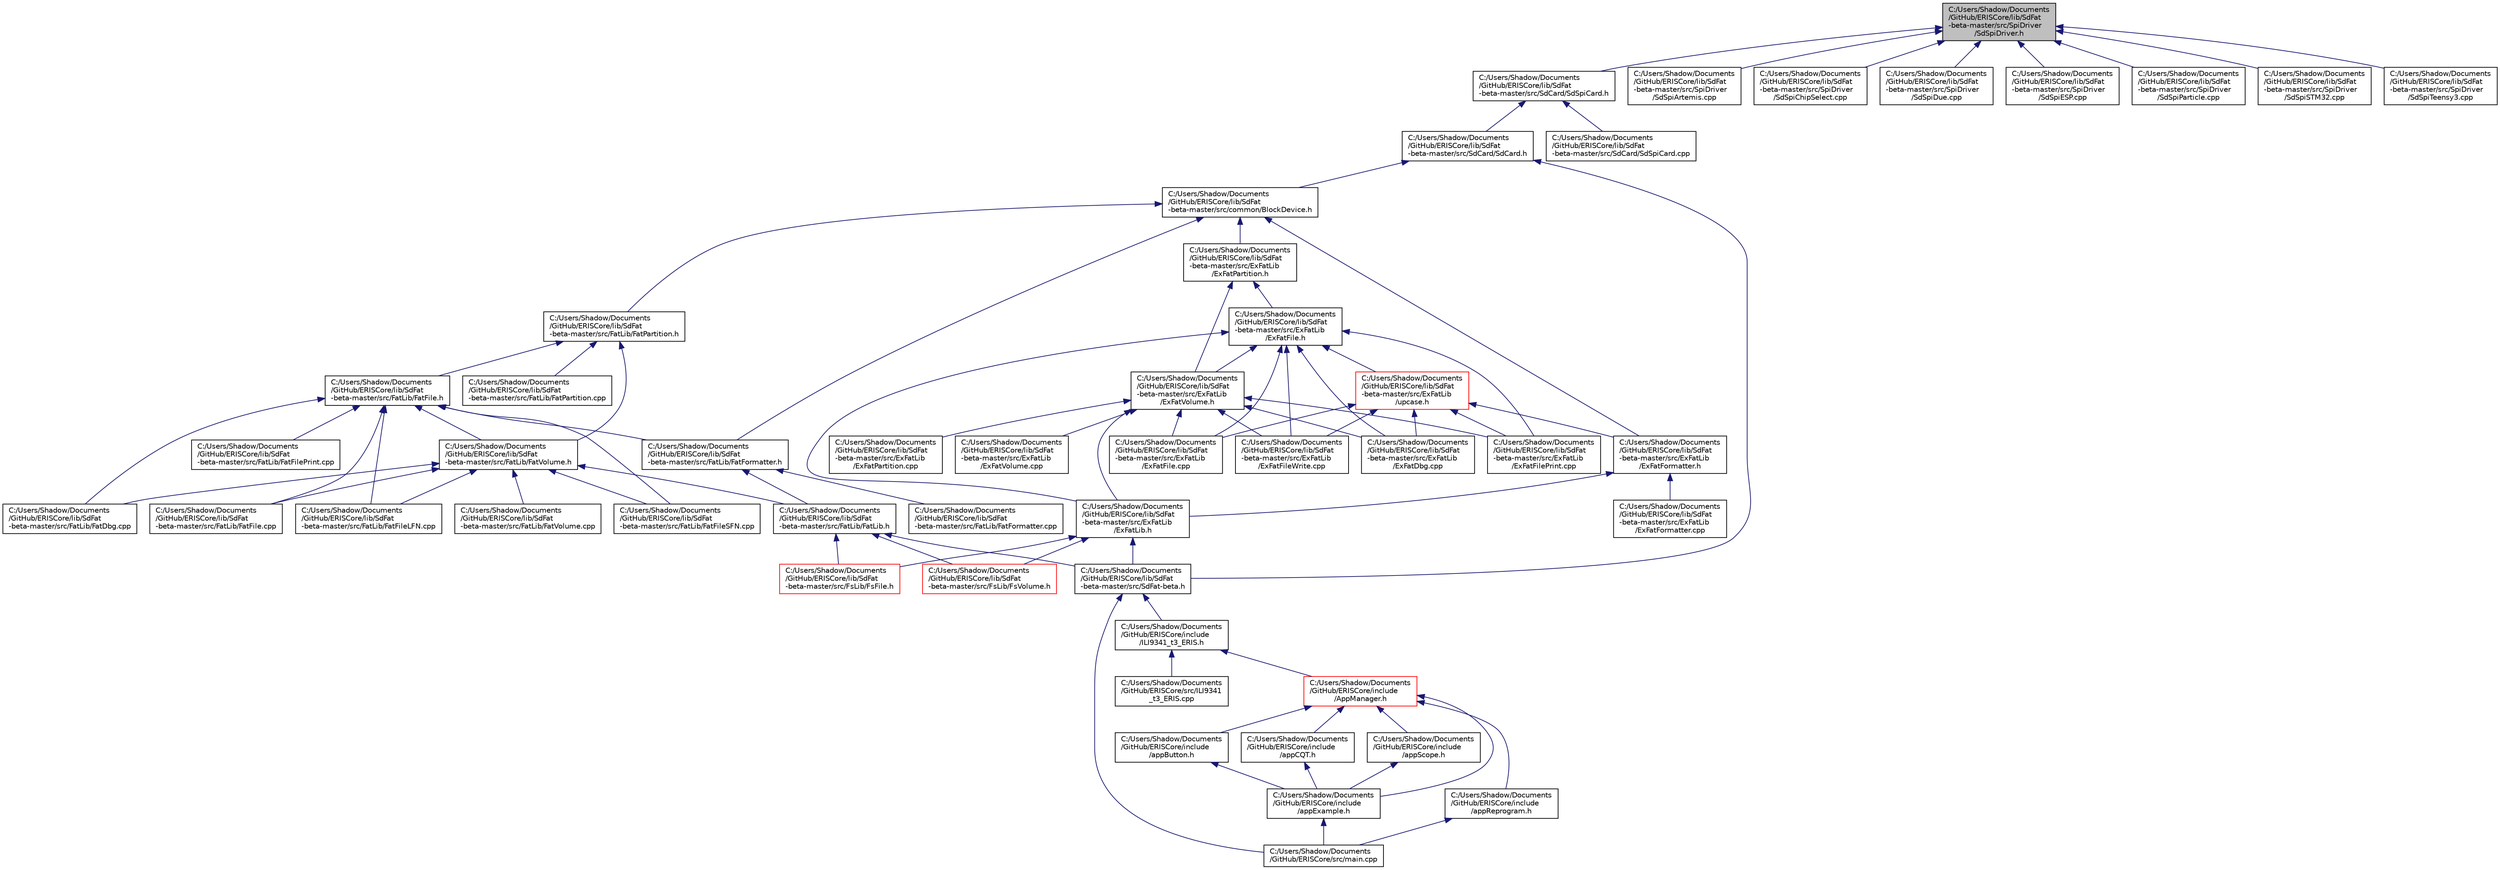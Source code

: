 digraph "C:/Users/Shadow/Documents/GitHub/ERISCore/lib/SdFat-beta-master/src/SpiDriver/SdSpiDriver.h"
{
 // LATEX_PDF_SIZE
  edge [fontname="Helvetica",fontsize="10",labelfontname="Helvetica",labelfontsize="10"];
  node [fontname="Helvetica",fontsize="10",shape=record];
  Node1 [label="C:/Users/Shadow/Documents\l/GitHub/ERISCore/lib/SdFat\l-beta-master/src/SpiDriver\l/SdSpiDriver.h",height=0.2,width=0.4,color="black", fillcolor="grey75", style="filled", fontcolor="black",tooltip="SpiDriver classes."];
  Node1 -> Node2 [dir="back",color="midnightblue",fontsize="10",style="solid",fontname="Helvetica"];
  Node2 [label="C:/Users/Shadow/Documents\l/GitHub/ERISCore/lib/SdFat\l-beta-master/src/SdCard/SdSpiCard.h",height=0.2,width=0.4,color="black", fillcolor="white", style="filled",URL="$_sd_spi_card_8h.html",tooltip="SdSpiCard class for V2 SD/SDHC cards."];
  Node2 -> Node3 [dir="back",color="midnightblue",fontsize="10",style="solid",fontname="Helvetica"];
  Node3 [label="C:/Users/Shadow/Documents\l/GitHub/ERISCore/lib/SdFat\l-beta-master/src/SdCard/SdCard.h",height=0.2,width=0.4,color="black", fillcolor="white", style="filled",URL="$_sd_card_8h.html",tooltip=" "];
  Node3 -> Node4 [dir="back",color="midnightblue",fontsize="10",style="solid",fontname="Helvetica"];
  Node4 [label="C:/Users/Shadow/Documents\l/GitHub/ERISCore/lib/SdFat\l-beta-master/src/common/BlockDevice.h",height=0.2,width=0.4,color="black", fillcolor="white", style="filled",URL="$_block_device_8h.html",tooltip=" "];
  Node4 -> Node5 [dir="back",color="midnightblue",fontsize="10",style="solid",fontname="Helvetica"];
  Node5 [label="C:/Users/Shadow/Documents\l/GitHub/ERISCore/lib/SdFat\l-beta-master/src/ExFatLib\l/ExFatFormatter.h",height=0.2,width=0.4,color="black", fillcolor="white", style="filled",URL="$_ex_fat_formatter_8h.html",tooltip=" "];
  Node5 -> Node6 [dir="back",color="midnightblue",fontsize="10",style="solid",fontname="Helvetica"];
  Node6 [label="C:/Users/Shadow/Documents\l/GitHub/ERISCore/lib/SdFat\l-beta-master/src/ExFatLib\l/ExFatFormatter.cpp",height=0.2,width=0.4,color="black", fillcolor="white", style="filled",URL="$_ex_fat_formatter_8cpp.html",tooltip=" "];
  Node5 -> Node7 [dir="back",color="midnightblue",fontsize="10",style="solid",fontname="Helvetica"];
  Node7 [label="C:/Users/Shadow/Documents\l/GitHub/ERISCore/lib/SdFat\l-beta-master/src/ExFatLib\l/ExFatLib.h",height=0.2,width=0.4,color="black", fillcolor="white", style="filled",URL="$_ex_fat_lib_8h.html",tooltip=" "];
  Node7 -> Node8 [dir="back",color="midnightblue",fontsize="10",style="solid",fontname="Helvetica"];
  Node8 [label="C:/Users/Shadow/Documents\l/GitHub/ERISCore/lib/SdFat\l-beta-master/src/FsLib/FsFile.h",height=0.2,width=0.4,color="red", fillcolor="white", style="filled",URL="$_fs_file_8h.html",tooltip="FsBaseFile include file."];
  Node7 -> Node37 [dir="back",color="midnightblue",fontsize="10",style="solid",fontname="Helvetica"];
  Node37 [label="C:/Users/Shadow/Documents\l/GitHub/ERISCore/lib/SdFat\l-beta-master/src/FsLib/FsVolume.h",height=0.2,width=0.4,color="red", fillcolor="white", style="filled",URL="$_fs_volume_8h.html",tooltip="FsVolume include file."];
  Node7 -> Node18 [dir="back",color="midnightblue",fontsize="10",style="solid",fontname="Helvetica"];
  Node18 [label="C:/Users/Shadow/Documents\l/GitHub/ERISCore/lib/SdFat\l-beta-master/src/SdFat-beta.h",height=0.2,width=0.4,color="black", fillcolor="white", style="filled",URL="$_sd_fat-beta_8h.html",tooltip="main SdFs include file."];
  Node18 -> Node19 [dir="back",color="midnightblue",fontsize="10",style="solid",fontname="Helvetica"];
  Node19 [label="C:/Users/Shadow/Documents\l/GitHub/ERISCore/include\l/ILI9341_t3_ERIS.h",height=0.2,width=0.4,color="black", fillcolor="white", style="filled",URL="$_i_l_i9341__t3___e_r_i_s_8h.html",tooltip=" "];
  Node19 -> Node20 [dir="back",color="midnightblue",fontsize="10",style="solid",fontname="Helvetica"];
  Node20 [label="C:/Users/Shadow/Documents\l/GitHub/ERISCore/include\l/AppManager.h",height=0.2,width=0.4,color="red", fillcolor="white", style="filled",URL="$_app_manager_8h.html",tooltip=" "];
  Node20 -> Node21 [dir="back",color="midnightblue",fontsize="10",style="solid",fontname="Helvetica"];
  Node21 [label="C:/Users/Shadow/Documents\l/GitHub/ERISCore/include\l/appButton.h",height=0.2,width=0.4,color="black", fillcolor="white", style="filled",URL="$app_button_8h.html",tooltip=" "];
  Node21 -> Node22 [dir="back",color="midnightblue",fontsize="10",style="solid",fontname="Helvetica"];
  Node22 [label="C:/Users/Shadow/Documents\l/GitHub/ERISCore/include\l/appExample.h",height=0.2,width=0.4,color="black", fillcolor="white", style="filled",URL="$app_example_8h.html",tooltip=" "];
  Node22 -> Node23 [dir="back",color="midnightblue",fontsize="10",style="solid",fontname="Helvetica"];
  Node23 [label="C:/Users/Shadow/Documents\l/GitHub/ERISCore/src/main.cpp",height=0.2,width=0.4,color="black", fillcolor="white", style="filled",URL="$main_8cpp.html",tooltip=" "];
  Node20 -> Node24 [dir="back",color="midnightblue",fontsize="10",style="solid",fontname="Helvetica"];
  Node24 [label="C:/Users/Shadow/Documents\l/GitHub/ERISCore/include\l/appCQT.h",height=0.2,width=0.4,color="black", fillcolor="white", style="filled",URL="$app_c_q_t_8h.html",tooltip=" "];
  Node24 -> Node22 [dir="back",color="midnightblue",fontsize="10",style="solid",fontname="Helvetica"];
  Node20 -> Node22 [dir="back",color="midnightblue",fontsize="10",style="solid",fontname="Helvetica"];
  Node20 -> Node25 [dir="back",color="midnightblue",fontsize="10",style="solid",fontname="Helvetica"];
  Node25 [label="C:/Users/Shadow/Documents\l/GitHub/ERISCore/include\l/appReprogram.h",height=0.2,width=0.4,color="black", fillcolor="white", style="filled",URL="$app_reprogram_8h.html",tooltip=" "];
  Node25 -> Node23 [dir="back",color="midnightblue",fontsize="10",style="solid",fontname="Helvetica"];
  Node20 -> Node26 [dir="back",color="midnightblue",fontsize="10",style="solid",fontname="Helvetica"];
  Node26 [label="C:/Users/Shadow/Documents\l/GitHub/ERISCore/include\l/appScope.h",height=0.2,width=0.4,color="black", fillcolor="white", style="filled",URL="$app_scope_8h.html",tooltip=" "];
  Node26 -> Node22 [dir="back",color="midnightblue",fontsize="10",style="solid",fontname="Helvetica"];
  Node19 -> Node29 [dir="back",color="midnightblue",fontsize="10",style="solid",fontname="Helvetica"];
  Node29 [label="C:/Users/Shadow/Documents\l/GitHub/ERISCore/src/ILI9341\l_t3_ERIS.cpp",height=0.2,width=0.4,color="black", fillcolor="white", style="filled",URL="$_i_l_i9341__t3___e_r_i_s_8cpp.html",tooltip=" "];
  Node18 -> Node23 [dir="back",color="midnightblue",fontsize="10",style="solid",fontname="Helvetica"];
  Node4 -> Node38 [dir="back",color="midnightblue",fontsize="10",style="solid",fontname="Helvetica"];
  Node38 [label="C:/Users/Shadow/Documents\l/GitHub/ERISCore/lib/SdFat\l-beta-master/src/ExFatLib\l/ExFatPartition.h",height=0.2,width=0.4,color="black", fillcolor="white", style="filled",URL="$_ex_fat_partition_8h.html",tooltip="ExFatPartition include file."];
  Node38 -> Node39 [dir="back",color="midnightblue",fontsize="10",style="solid",fontname="Helvetica"];
  Node39 [label="C:/Users/Shadow/Documents\l/GitHub/ERISCore/lib/SdFat\l-beta-master/src/ExFatLib\l/ExFatFile.h",height=0.2,width=0.4,color="black", fillcolor="white", style="filled",URL="$_ex_fat_file_8h.html",tooltip="ExFatFile class."];
  Node39 -> Node40 [dir="back",color="midnightblue",fontsize="10",style="solid",fontname="Helvetica"];
  Node40 [label="C:/Users/Shadow/Documents\l/GitHub/ERISCore/lib/SdFat\l-beta-master/src/ExFatLib\l/ExFatDbg.cpp",height=0.2,width=0.4,color="black", fillcolor="white", style="filled",URL="$_ex_fat_dbg_8cpp.html",tooltip=" "];
  Node39 -> Node41 [dir="back",color="midnightblue",fontsize="10",style="solid",fontname="Helvetica"];
  Node41 [label="C:/Users/Shadow/Documents\l/GitHub/ERISCore/lib/SdFat\l-beta-master/src/ExFatLib\l/ExFatFile.cpp",height=0.2,width=0.4,color="black", fillcolor="white", style="filled",URL="$_ex_fat_file_8cpp.html",tooltip=" "];
  Node39 -> Node42 [dir="back",color="midnightblue",fontsize="10",style="solid",fontname="Helvetica"];
  Node42 [label="C:/Users/Shadow/Documents\l/GitHub/ERISCore/lib/SdFat\l-beta-master/src/ExFatLib\l/ExFatFilePrint.cpp",height=0.2,width=0.4,color="black", fillcolor="white", style="filled",URL="$_ex_fat_file_print_8cpp.html",tooltip=" "];
  Node39 -> Node43 [dir="back",color="midnightblue",fontsize="10",style="solid",fontname="Helvetica"];
  Node43 [label="C:/Users/Shadow/Documents\l/GitHub/ERISCore/lib/SdFat\l-beta-master/src/ExFatLib\l/ExFatFileWrite.cpp",height=0.2,width=0.4,color="black", fillcolor="white", style="filled",URL="$_ex_fat_file_write_8cpp.html",tooltip=" "];
  Node39 -> Node7 [dir="back",color="midnightblue",fontsize="10",style="solid",fontname="Helvetica"];
  Node39 -> Node44 [dir="back",color="midnightblue",fontsize="10",style="solid",fontname="Helvetica"];
  Node44 [label="C:/Users/Shadow/Documents\l/GitHub/ERISCore/lib/SdFat\l-beta-master/src/ExFatLib\l/ExFatVolume.h",height=0.2,width=0.4,color="black", fillcolor="white", style="filled",URL="$_ex_fat_volume_8h.html",tooltip=" "];
  Node44 -> Node40 [dir="back",color="midnightblue",fontsize="10",style="solid",fontname="Helvetica"];
  Node44 -> Node41 [dir="back",color="midnightblue",fontsize="10",style="solid",fontname="Helvetica"];
  Node44 -> Node42 [dir="back",color="midnightblue",fontsize="10",style="solid",fontname="Helvetica"];
  Node44 -> Node43 [dir="back",color="midnightblue",fontsize="10",style="solid",fontname="Helvetica"];
  Node44 -> Node7 [dir="back",color="midnightblue",fontsize="10",style="solid",fontname="Helvetica"];
  Node44 -> Node45 [dir="back",color="midnightblue",fontsize="10",style="solid",fontname="Helvetica"];
  Node45 [label="C:/Users/Shadow/Documents\l/GitHub/ERISCore/lib/SdFat\l-beta-master/src/ExFatLib\l/ExFatPartition.cpp",height=0.2,width=0.4,color="black", fillcolor="white", style="filled",URL="$_ex_fat_partition_8cpp.html",tooltip=" "];
  Node44 -> Node46 [dir="back",color="midnightblue",fontsize="10",style="solid",fontname="Helvetica"];
  Node46 [label="C:/Users/Shadow/Documents\l/GitHub/ERISCore/lib/SdFat\l-beta-master/src/ExFatLib\l/ExFatVolume.cpp",height=0.2,width=0.4,color="black", fillcolor="white", style="filled",URL="$_ex_fat_volume_8cpp.html",tooltip=" "];
  Node39 -> Node47 [dir="back",color="midnightblue",fontsize="10",style="solid",fontname="Helvetica"];
  Node47 [label="C:/Users/Shadow/Documents\l/GitHub/ERISCore/lib/SdFat\l-beta-master/src/ExFatLib\l/upcase.h",height=0.2,width=0.4,color="red", fillcolor="white", style="filled",URL="$upcase_8h.html",tooltip=" "];
  Node47 -> Node40 [dir="back",color="midnightblue",fontsize="10",style="solid",fontname="Helvetica"];
  Node47 -> Node41 [dir="back",color="midnightblue",fontsize="10",style="solid",fontname="Helvetica"];
  Node47 -> Node42 [dir="back",color="midnightblue",fontsize="10",style="solid",fontname="Helvetica"];
  Node47 -> Node43 [dir="back",color="midnightblue",fontsize="10",style="solid",fontname="Helvetica"];
  Node47 -> Node5 [dir="back",color="midnightblue",fontsize="10",style="solid",fontname="Helvetica"];
  Node38 -> Node44 [dir="back",color="midnightblue",fontsize="10",style="solid",fontname="Helvetica"];
  Node4 -> Node49 [dir="back",color="midnightblue",fontsize="10",style="solid",fontname="Helvetica"];
  Node49 [label="C:/Users/Shadow/Documents\l/GitHub/ERISCore/lib/SdFat\l-beta-master/src/FatLib/FatFormatter.h",height=0.2,width=0.4,color="black", fillcolor="white", style="filled",URL="$_fat_formatter_8h.html",tooltip=" "];
  Node49 -> Node50 [dir="back",color="midnightblue",fontsize="10",style="solid",fontname="Helvetica"];
  Node50 [label="C:/Users/Shadow/Documents\l/GitHub/ERISCore/lib/SdFat\l-beta-master/src/FatLib/FatFormatter.cpp",height=0.2,width=0.4,color="black", fillcolor="white", style="filled",URL="$_fat_formatter_8cpp.html",tooltip=" "];
  Node49 -> Node51 [dir="back",color="midnightblue",fontsize="10",style="solid",fontname="Helvetica"];
  Node51 [label="C:/Users/Shadow/Documents\l/GitHub/ERISCore/lib/SdFat\l-beta-master/src/FatLib/FatLib.h",height=0.2,width=0.4,color="black", fillcolor="white", style="filled",URL="$_fat_lib_8h.html",tooltip=" "];
  Node51 -> Node8 [dir="back",color="midnightblue",fontsize="10",style="solid",fontname="Helvetica"];
  Node51 -> Node37 [dir="back",color="midnightblue",fontsize="10",style="solid",fontname="Helvetica"];
  Node51 -> Node18 [dir="back",color="midnightblue",fontsize="10",style="solid",fontname="Helvetica"];
  Node4 -> Node52 [dir="back",color="midnightblue",fontsize="10",style="solid",fontname="Helvetica"];
  Node52 [label="C:/Users/Shadow/Documents\l/GitHub/ERISCore/lib/SdFat\l-beta-master/src/FatLib/FatPartition.h",height=0.2,width=0.4,color="black", fillcolor="white", style="filled",URL="$_fat_partition_8h.html",tooltip="FatPartition class."];
  Node52 -> Node53 [dir="back",color="midnightblue",fontsize="10",style="solid",fontname="Helvetica"];
  Node53 [label="C:/Users/Shadow/Documents\l/GitHub/ERISCore/lib/SdFat\l-beta-master/src/FatLib/FatFile.h",height=0.2,width=0.4,color="black", fillcolor="white", style="filled",URL="$_fat_file_8h.html",tooltip="FatFile class."];
  Node53 -> Node54 [dir="back",color="midnightblue",fontsize="10",style="solid",fontname="Helvetica"];
  Node54 [label="C:/Users/Shadow/Documents\l/GitHub/ERISCore/lib/SdFat\l-beta-master/src/FatLib/FatDbg.cpp",height=0.2,width=0.4,color="black", fillcolor="white", style="filled",URL="$_fat_dbg_8cpp.html",tooltip=" "];
  Node53 -> Node55 [dir="back",color="midnightblue",fontsize="10",style="solid",fontname="Helvetica"];
  Node55 [label="C:/Users/Shadow/Documents\l/GitHub/ERISCore/lib/SdFat\l-beta-master/src/FatLib/FatFile.cpp",height=0.2,width=0.4,color="black", fillcolor="white", style="filled",URL="$_fat_file_8cpp.html",tooltip=" "];
  Node53 -> Node56 [dir="back",color="midnightblue",fontsize="10",style="solid",fontname="Helvetica"];
  Node56 [label="C:/Users/Shadow/Documents\l/GitHub/ERISCore/lib/SdFat\l-beta-master/src/FatLib/FatFileLFN.cpp",height=0.2,width=0.4,color="black", fillcolor="white", style="filled",URL="$_fat_file_l_f_n_8cpp.html",tooltip=" "];
  Node53 -> Node57 [dir="back",color="midnightblue",fontsize="10",style="solid",fontname="Helvetica"];
  Node57 [label="C:/Users/Shadow/Documents\l/GitHub/ERISCore/lib/SdFat\l-beta-master/src/FatLib/FatFilePrint.cpp",height=0.2,width=0.4,color="black", fillcolor="white", style="filled",URL="$_fat_file_print_8cpp.html",tooltip=" "];
  Node53 -> Node58 [dir="back",color="midnightblue",fontsize="10",style="solid",fontname="Helvetica"];
  Node58 [label="C:/Users/Shadow/Documents\l/GitHub/ERISCore/lib/SdFat\l-beta-master/src/FatLib/FatFileSFN.cpp",height=0.2,width=0.4,color="black", fillcolor="white", style="filled",URL="$_fat_file_s_f_n_8cpp.html",tooltip=" "];
  Node53 -> Node49 [dir="back",color="midnightblue",fontsize="10",style="solid",fontname="Helvetica"];
  Node53 -> Node59 [dir="back",color="midnightblue",fontsize="10",style="solid",fontname="Helvetica"];
  Node59 [label="C:/Users/Shadow/Documents\l/GitHub/ERISCore/lib/SdFat\l-beta-master/src/FatLib/FatVolume.h",height=0.2,width=0.4,color="black", fillcolor="white", style="filled",URL="$_fat_volume_8h.html",tooltip="FatVolume class."];
  Node59 -> Node54 [dir="back",color="midnightblue",fontsize="10",style="solid",fontname="Helvetica"];
  Node59 -> Node55 [dir="back",color="midnightblue",fontsize="10",style="solid",fontname="Helvetica"];
  Node59 -> Node56 [dir="back",color="midnightblue",fontsize="10",style="solid",fontname="Helvetica"];
  Node59 -> Node58 [dir="back",color="midnightblue",fontsize="10",style="solid",fontname="Helvetica"];
  Node59 -> Node51 [dir="back",color="midnightblue",fontsize="10",style="solid",fontname="Helvetica"];
  Node59 -> Node60 [dir="back",color="midnightblue",fontsize="10",style="solid",fontname="Helvetica"];
  Node60 [label="C:/Users/Shadow/Documents\l/GitHub/ERISCore/lib/SdFat\l-beta-master/src/FatLib/FatVolume.cpp",height=0.2,width=0.4,color="black", fillcolor="white", style="filled",URL="$_fat_volume_8cpp.html",tooltip=" "];
  Node52 -> Node61 [dir="back",color="midnightblue",fontsize="10",style="solid",fontname="Helvetica"];
  Node61 [label="C:/Users/Shadow/Documents\l/GitHub/ERISCore/lib/SdFat\l-beta-master/src/FatLib/FatPartition.cpp",height=0.2,width=0.4,color="black", fillcolor="white", style="filled",URL="$_fat_partition_8cpp.html",tooltip=" "];
  Node52 -> Node59 [dir="back",color="midnightblue",fontsize="10",style="solid",fontname="Helvetica"];
  Node3 -> Node18 [dir="back",color="midnightblue",fontsize="10",style="solid",fontname="Helvetica"];
  Node2 -> Node62 [dir="back",color="midnightblue",fontsize="10",style="solid",fontname="Helvetica"];
  Node62 [label="C:/Users/Shadow/Documents\l/GitHub/ERISCore/lib/SdFat\l-beta-master/src/SdCard/SdSpiCard.cpp",height=0.2,width=0.4,color="black", fillcolor="white", style="filled",URL="$_sd_spi_card_8cpp.html",tooltip=" "];
  Node1 -> Node63 [dir="back",color="midnightblue",fontsize="10",style="solid",fontname="Helvetica"];
  Node63 [label="C:/Users/Shadow/Documents\l/GitHub/ERISCore/lib/SdFat\l-beta-master/src/SpiDriver\l/SdSpiArtemis.cpp",height=0.2,width=0.4,color="black", fillcolor="white", style="filled",URL="$_sd_spi_artemis_8cpp.html",tooltip=" "];
  Node1 -> Node64 [dir="back",color="midnightblue",fontsize="10",style="solid",fontname="Helvetica"];
  Node64 [label="C:/Users/Shadow/Documents\l/GitHub/ERISCore/lib/SdFat\l-beta-master/src/SpiDriver\l/SdSpiChipSelect.cpp",height=0.2,width=0.4,color="black", fillcolor="white", style="filled",URL="$_sd_spi_chip_select_8cpp.html",tooltip=" "];
  Node1 -> Node65 [dir="back",color="midnightblue",fontsize="10",style="solid",fontname="Helvetica"];
  Node65 [label="C:/Users/Shadow/Documents\l/GitHub/ERISCore/lib/SdFat\l-beta-master/src/SpiDriver\l/SdSpiDue.cpp",height=0.2,width=0.4,color="black", fillcolor="white", style="filled",URL="$_sd_spi_due_8cpp.html",tooltip=" "];
  Node1 -> Node66 [dir="back",color="midnightblue",fontsize="10",style="solid",fontname="Helvetica"];
  Node66 [label="C:/Users/Shadow/Documents\l/GitHub/ERISCore/lib/SdFat\l-beta-master/src/SpiDriver\l/SdSpiESP.cpp",height=0.2,width=0.4,color="black", fillcolor="white", style="filled",URL="$_sd_spi_e_s_p_8cpp.html",tooltip=" "];
  Node1 -> Node67 [dir="back",color="midnightblue",fontsize="10",style="solid",fontname="Helvetica"];
  Node67 [label="C:/Users/Shadow/Documents\l/GitHub/ERISCore/lib/SdFat\l-beta-master/src/SpiDriver\l/SdSpiParticle.cpp",height=0.2,width=0.4,color="black", fillcolor="white", style="filled",URL="$_sd_spi_particle_8cpp.html",tooltip=" "];
  Node1 -> Node68 [dir="back",color="midnightblue",fontsize="10",style="solid",fontname="Helvetica"];
  Node68 [label="C:/Users/Shadow/Documents\l/GitHub/ERISCore/lib/SdFat\l-beta-master/src/SpiDriver\l/SdSpiSTM32.cpp",height=0.2,width=0.4,color="black", fillcolor="white", style="filled",URL="$_sd_spi_s_t_m32_8cpp.html",tooltip=" "];
  Node1 -> Node69 [dir="back",color="midnightblue",fontsize="10",style="solid",fontname="Helvetica"];
  Node69 [label="C:/Users/Shadow/Documents\l/GitHub/ERISCore/lib/SdFat\l-beta-master/src/SpiDriver\l/SdSpiTeensy3.cpp",height=0.2,width=0.4,color="black", fillcolor="white", style="filled",URL="$_sd_spi_teensy3_8cpp.html",tooltip=" "];
}
